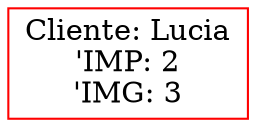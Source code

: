  digraph G {
 rankdir=LR;
 node8 [label="Cliente: Lucia\n'IMP: 2\n'IMG: 3", color="red", shape="rectangle"];
 }
